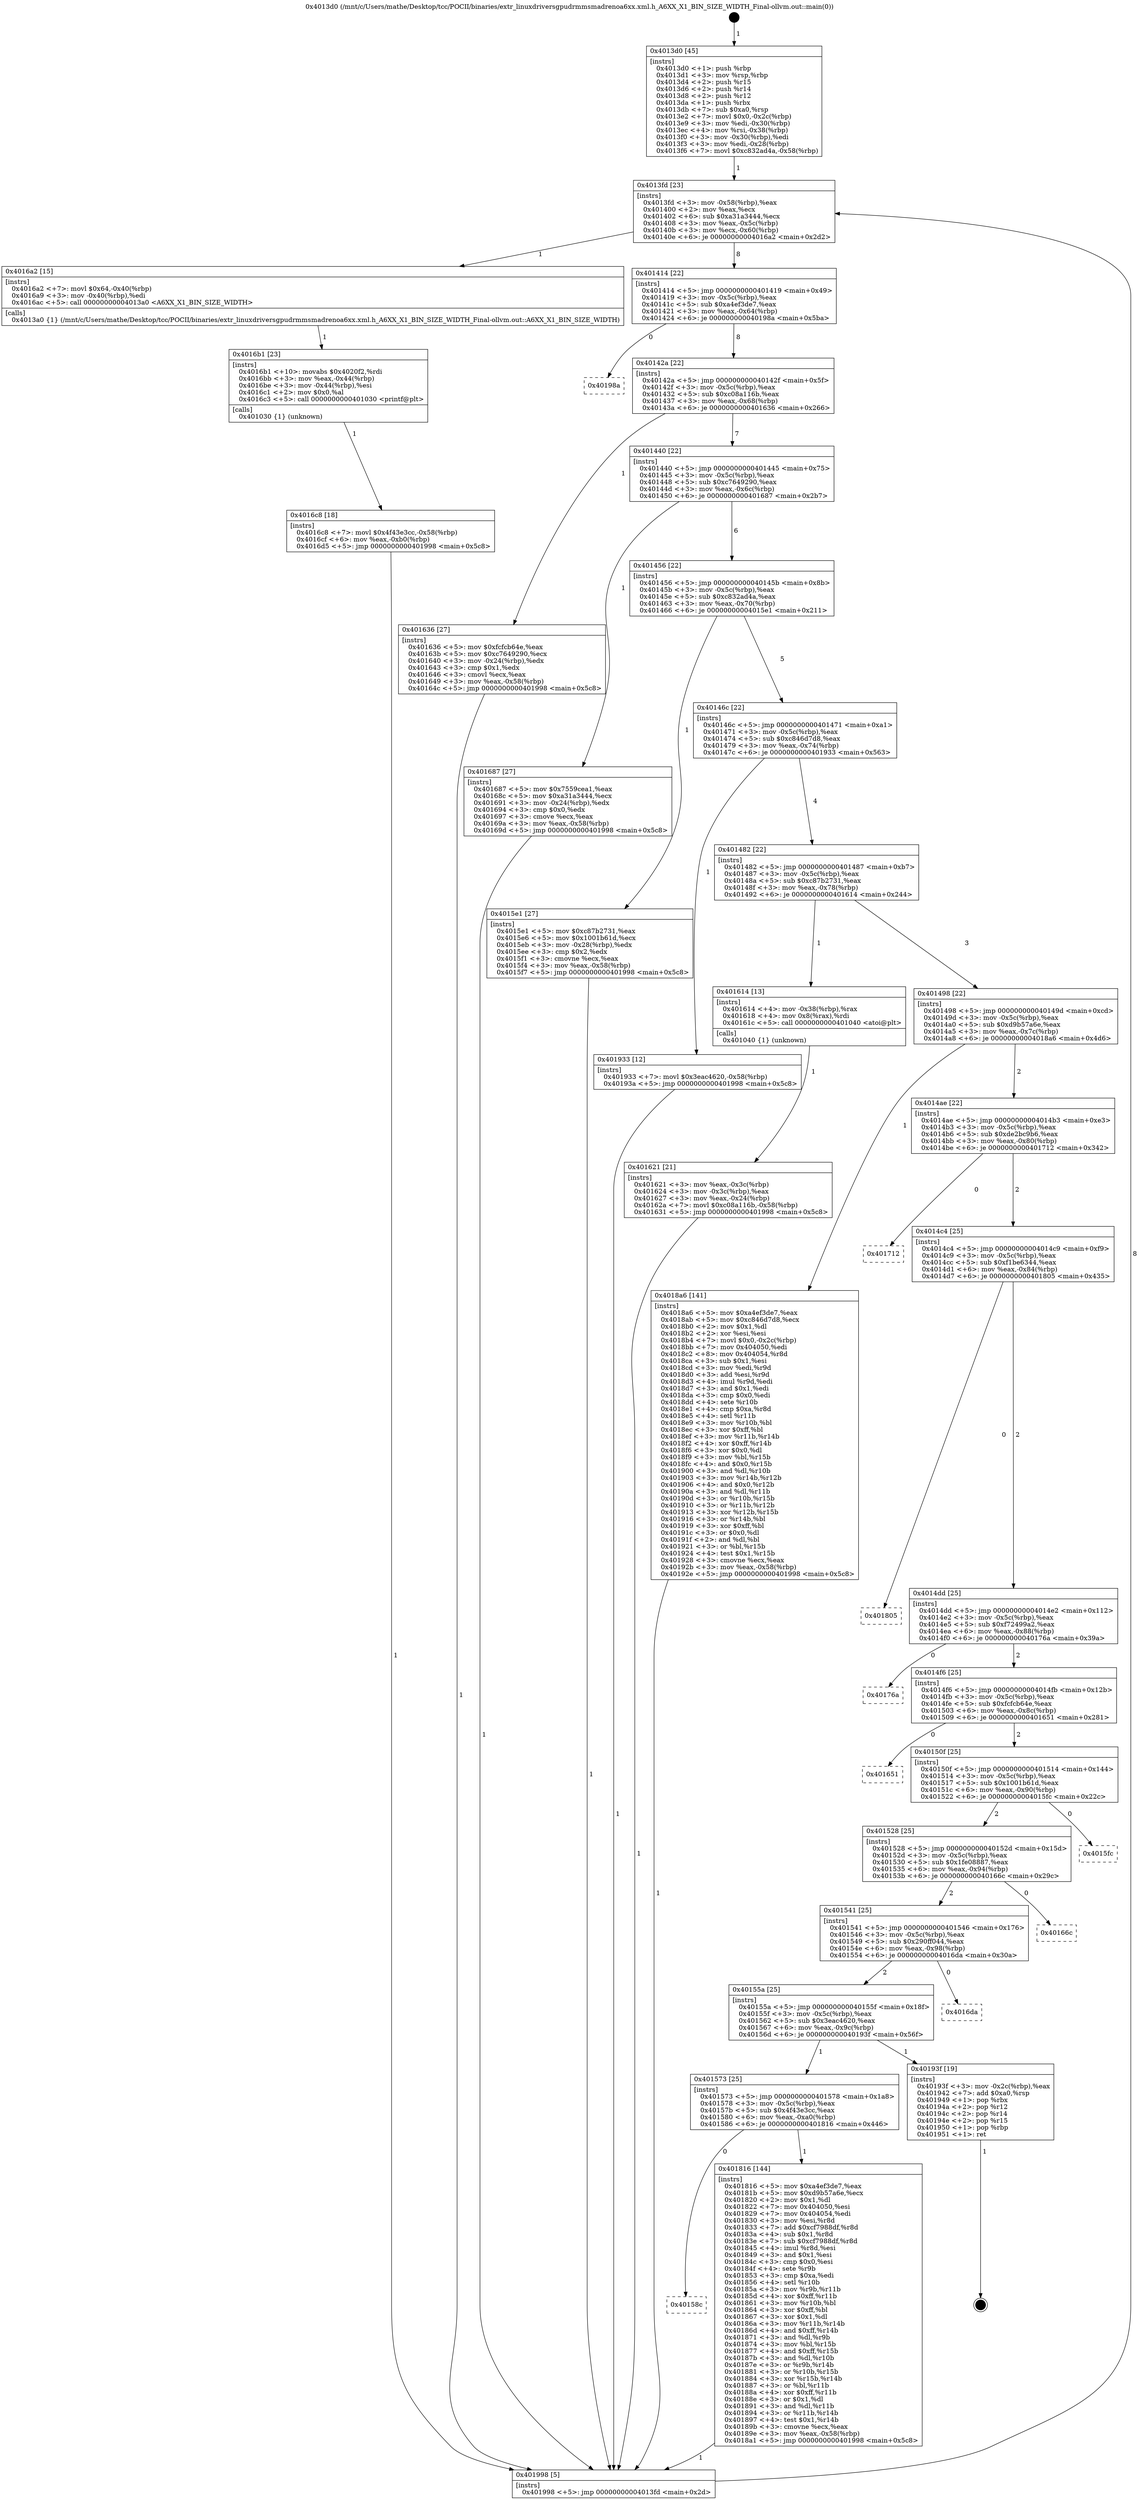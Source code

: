 digraph "0x4013d0" {
  label = "0x4013d0 (/mnt/c/Users/mathe/Desktop/tcc/POCII/binaries/extr_linuxdriversgpudrmmsmadrenoa6xx.xml.h_A6XX_X1_BIN_SIZE_WIDTH_Final-ollvm.out::main(0))"
  labelloc = "t"
  node[shape=record]

  Entry [label="",width=0.3,height=0.3,shape=circle,fillcolor=black,style=filled]
  "0x4013fd" [label="{
     0x4013fd [23]\l
     | [instrs]\l
     &nbsp;&nbsp;0x4013fd \<+3\>: mov -0x58(%rbp),%eax\l
     &nbsp;&nbsp;0x401400 \<+2\>: mov %eax,%ecx\l
     &nbsp;&nbsp;0x401402 \<+6\>: sub $0xa31a3444,%ecx\l
     &nbsp;&nbsp;0x401408 \<+3\>: mov %eax,-0x5c(%rbp)\l
     &nbsp;&nbsp;0x40140b \<+3\>: mov %ecx,-0x60(%rbp)\l
     &nbsp;&nbsp;0x40140e \<+6\>: je 00000000004016a2 \<main+0x2d2\>\l
  }"]
  "0x4016a2" [label="{
     0x4016a2 [15]\l
     | [instrs]\l
     &nbsp;&nbsp;0x4016a2 \<+7\>: movl $0x64,-0x40(%rbp)\l
     &nbsp;&nbsp;0x4016a9 \<+3\>: mov -0x40(%rbp),%edi\l
     &nbsp;&nbsp;0x4016ac \<+5\>: call 00000000004013a0 \<A6XX_X1_BIN_SIZE_WIDTH\>\l
     | [calls]\l
     &nbsp;&nbsp;0x4013a0 \{1\} (/mnt/c/Users/mathe/Desktop/tcc/POCII/binaries/extr_linuxdriversgpudrmmsmadrenoa6xx.xml.h_A6XX_X1_BIN_SIZE_WIDTH_Final-ollvm.out::A6XX_X1_BIN_SIZE_WIDTH)\l
  }"]
  "0x401414" [label="{
     0x401414 [22]\l
     | [instrs]\l
     &nbsp;&nbsp;0x401414 \<+5\>: jmp 0000000000401419 \<main+0x49\>\l
     &nbsp;&nbsp;0x401419 \<+3\>: mov -0x5c(%rbp),%eax\l
     &nbsp;&nbsp;0x40141c \<+5\>: sub $0xa4ef3de7,%eax\l
     &nbsp;&nbsp;0x401421 \<+3\>: mov %eax,-0x64(%rbp)\l
     &nbsp;&nbsp;0x401424 \<+6\>: je 000000000040198a \<main+0x5ba\>\l
  }"]
  Exit [label="",width=0.3,height=0.3,shape=circle,fillcolor=black,style=filled,peripheries=2]
  "0x40198a" [label="{
     0x40198a\l
  }", style=dashed]
  "0x40142a" [label="{
     0x40142a [22]\l
     | [instrs]\l
     &nbsp;&nbsp;0x40142a \<+5\>: jmp 000000000040142f \<main+0x5f\>\l
     &nbsp;&nbsp;0x40142f \<+3\>: mov -0x5c(%rbp),%eax\l
     &nbsp;&nbsp;0x401432 \<+5\>: sub $0xc08a116b,%eax\l
     &nbsp;&nbsp;0x401437 \<+3\>: mov %eax,-0x68(%rbp)\l
     &nbsp;&nbsp;0x40143a \<+6\>: je 0000000000401636 \<main+0x266\>\l
  }"]
  "0x40158c" [label="{
     0x40158c\l
  }", style=dashed]
  "0x401636" [label="{
     0x401636 [27]\l
     | [instrs]\l
     &nbsp;&nbsp;0x401636 \<+5\>: mov $0xfcfcb64e,%eax\l
     &nbsp;&nbsp;0x40163b \<+5\>: mov $0xc7649290,%ecx\l
     &nbsp;&nbsp;0x401640 \<+3\>: mov -0x24(%rbp),%edx\l
     &nbsp;&nbsp;0x401643 \<+3\>: cmp $0x1,%edx\l
     &nbsp;&nbsp;0x401646 \<+3\>: cmovl %ecx,%eax\l
     &nbsp;&nbsp;0x401649 \<+3\>: mov %eax,-0x58(%rbp)\l
     &nbsp;&nbsp;0x40164c \<+5\>: jmp 0000000000401998 \<main+0x5c8\>\l
  }"]
  "0x401440" [label="{
     0x401440 [22]\l
     | [instrs]\l
     &nbsp;&nbsp;0x401440 \<+5\>: jmp 0000000000401445 \<main+0x75\>\l
     &nbsp;&nbsp;0x401445 \<+3\>: mov -0x5c(%rbp),%eax\l
     &nbsp;&nbsp;0x401448 \<+5\>: sub $0xc7649290,%eax\l
     &nbsp;&nbsp;0x40144d \<+3\>: mov %eax,-0x6c(%rbp)\l
     &nbsp;&nbsp;0x401450 \<+6\>: je 0000000000401687 \<main+0x2b7\>\l
  }"]
  "0x401816" [label="{
     0x401816 [144]\l
     | [instrs]\l
     &nbsp;&nbsp;0x401816 \<+5\>: mov $0xa4ef3de7,%eax\l
     &nbsp;&nbsp;0x40181b \<+5\>: mov $0xd9b57a6e,%ecx\l
     &nbsp;&nbsp;0x401820 \<+2\>: mov $0x1,%dl\l
     &nbsp;&nbsp;0x401822 \<+7\>: mov 0x404050,%esi\l
     &nbsp;&nbsp;0x401829 \<+7\>: mov 0x404054,%edi\l
     &nbsp;&nbsp;0x401830 \<+3\>: mov %esi,%r8d\l
     &nbsp;&nbsp;0x401833 \<+7\>: add $0xcf7988df,%r8d\l
     &nbsp;&nbsp;0x40183a \<+4\>: sub $0x1,%r8d\l
     &nbsp;&nbsp;0x40183e \<+7\>: sub $0xcf7988df,%r8d\l
     &nbsp;&nbsp;0x401845 \<+4\>: imul %r8d,%esi\l
     &nbsp;&nbsp;0x401849 \<+3\>: and $0x1,%esi\l
     &nbsp;&nbsp;0x40184c \<+3\>: cmp $0x0,%esi\l
     &nbsp;&nbsp;0x40184f \<+4\>: sete %r9b\l
     &nbsp;&nbsp;0x401853 \<+3\>: cmp $0xa,%edi\l
     &nbsp;&nbsp;0x401856 \<+4\>: setl %r10b\l
     &nbsp;&nbsp;0x40185a \<+3\>: mov %r9b,%r11b\l
     &nbsp;&nbsp;0x40185d \<+4\>: xor $0xff,%r11b\l
     &nbsp;&nbsp;0x401861 \<+3\>: mov %r10b,%bl\l
     &nbsp;&nbsp;0x401864 \<+3\>: xor $0xff,%bl\l
     &nbsp;&nbsp;0x401867 \<+3\>: xor $0x1,%dl\l
     &nbsp;&nbsp;0x40186a \<+3\>: mov %r11b,%r14b\l
     &nbsp;&nbsp;0x40186d \<+4\>: and $0xff,%r14b\l
     &nbsp;&nbsp;0x401871 \<+3\>: and %dl,%r9b\l
     &nbsp;&nbsp;0x401874 \<+3\>: mov %bl,%r15b\l
     &nbsp;&nbsp;0x401877 \<+4\>: and $0xff,%r15b\l
     &nbsp;&nbsp;0x40187b \<+3\>: and %dl,%r10b\l
     &nbsp;&nbsp;0x40187e \<+3\>: or %r9b,%r14b\l
     &nbsp;&nbsp;0x401881 \<+3\>: or %r10b,%r15b\l
     &nbsp;&nbsp;0x401884 \<+3\>: xor %r15b,%r14b\l
     &nbsp;&nbsp;0x401887 \<+3\>: or %bl,%r11b\l
     &nbsp;&nbsp;0x40188a \<+4\>: xor $0xff,%r11b\l
     &nbsp;&nbsp;0x40188e \<+3\>: or $0x1,%dl\l
     &nbsp;&nbsp;0x401891 \<+3\>: and %dl,%r11b\l
     &nbsp;&nbsp;0x401894 \<+3\>: or %r11b,%r14b\l
     &nbsp;&nbsp;0x401897 \<+4\>: test $0x1,%r14b\l
     &nbsp;&nbsp;0x40189b \<+3\>: cmovne %ecx,%eax\l
     &nbsp;&nbsp;0x40189e \<+3\>: mov %eax,-0x58(%rbp)\l
     &nbsp;&nbsp;0x4018a1 \<+5\>: jmp 0000000000401998 \<main+0x5c8\>\l
  }"]
  "0x401687" [label="{
     0x401687 [27]\l
     | [instrs]\l
     &nbsp;&nbsp;0x401687 \<+5\>: mov $0x7559cea1,%eax\l
     &nbsp;&nbsp;0x40168c \<+5\>: mov $0xa31a3444,%ecx\l
     &nbsp;&nbsp;0x401691 \<+3\>: mov -0x24(%rbp),%edx\l
     &nbsp;&nbsp;0x401694 \<+3\>: cmp $0x0,%edx\l
     &nbsp;&nbsp;0x401697 \<+3\>: cmove %ecx,%eax\l
     &nbsp;&nbsp;0x40169a \<+3\>: mov %eax,-0x58(%rbp)\l
     &nbsp;&nbsp;0x40169d \<+5\>: jmp 0000000000401998 \<main+0x5c8\>\l
  }"]
  "0x401456" [label="{
     0x401456 [22]\l
     | [instrs]\l
     &nbsp;&nbsp;0x401456 \<+5\>: jmp 000000000040145b \<main+0x8b\>\l
     &nbsp;&nbsp;0x40145b \<+3\>: mov -0x5c(%rbp),%eax\l
     &nbsp;&nbsp;0x40145e \<+5\>: sub $0xc832ad4a,%eax\l
     &nbsp;&nbsp;0x401463 \<+3\>: mov %eax,-0x70(%rbp)\l
     &nbsp;&nbsp;0x401466 \<+6\>: je 00000000004015e1 \<main+0x211\>\l
  }"]
  "0x401573" [label="{
     0x401573 [25]\l
     | [instrs]\l
     &nbsp;&nbsp;0x401573 \<+5\>: jmp 0000000000401578 \<main+0x1a8\>\l
     &nbsp;&nbsp;0x401578 \<+3\>: mov -0x5c(%rbp),%eax\l
     &nbsp;&nbsp;0x40157b \<+5\>: sub $0x4f43e3cc,%eax\l
     &nbsp;&nbsp;0x401580 \<+6\>: mov %eax,-0xa0(%rbp)\l
     &nbsp;&nbsp;0x401586 \<+6\>: je 0000000000401816 \<main+0x446\>\l
  }"]
  "0x4015e1" [label="{
     0x4015e1 [27]\l
     | [instrs]\l
     &nbsp;&nbsp;0x4015e1 \<+5\>: mov $0xc87b2731,%eax\l
     &nbsp;&nbsp;0x4015e6 \<+5\>: mov $0x1001b61d,%ecx\l
     &nbsp;&nbsp;0x4015eb \<+3\>: mov -0x28(%rbp),%edx\l
     &nbsp;&nbsp;0x4015ee \<+3\>: cmp $0x2,%edx\l
     &nbsp;&nbsp;0x4015f1 \<+3\>: cmovne %ecx,%eax\l
     &nbsp;&nbsp;0x4015f4 \<+3\>: mov %eax,-0x58(%rbp)\l
     &nbsp;&nbsp;0x4015f7 \<+5\>: jmp 0000000000401998 \<main+0x5c8\>\l
  }"]
  "0x40146c" [label="{
     0x40146c [22]\l
     | [instrs]\l
     &nbsp;&nbsp;0x40146c \<+5\>: jmp 0000000000401471 \<main+0xa1\>\l
     &nbsp;&nbsp;0x401471 \<+3\>: mov -0x5c(%rbp),%eax\l
     &nbsp;&nbsp;0x401474 \<+5\>: sub $0xc846d7d8,%eax\l
     &nbsp;&nbsp;0x401479 \<+3\>: mov %eax,-0x74(%rbp)\l
     &nbsp;&nbsp;0x40147c \<+6\>: je 0000000000401933 \<main+0x563\>\l
  }"]
  "0x401998" [label="{
     0x401998 [5]\l
     | [instrs]\l
     &nbsp;&nbsp;0x401998 \<+5\>: jmp 00000000004013fd \<main+0x2d\>\l
  }"]
  "0x4013d0" [label="{
     0x4013d0 [45]\l
     | [instrs]\l
     &nbsp;&nbsp;0x4013d0 \<+1\>: push %rbp\l
     &nbsp;&nbsp;0x4013d1 \<+3\>: mov %rsp,%rbp\l
     &nbsp;&nbsp;0x4013d4 \<+2\>: push %r15\l
     &nbsp;&nbsp;0x4013d6 \<+2\>: push %r14\l
     &nbsp;&nbsp;0x4013d8 \<+2\>: push %r12\l
     &nbsp;&nbsp;0x4013da \<+1\>: push %rbx\l
     &nbsp;&nbsp;0x4013db \<+7\>: sub $0xa0,%rsp\l
     &nbsp;&nbsp;0x4013e2 \<+7\>: movl $0x0,-0x2c(%rbp)\l
     &nbsp;&nbsp;0x4013e9 \<+3\>: mov %edi,-0x30(%rbp)\l
     &nbsp;&nbsp;0x4013ec \<+4\>: mov %rsi,-0x38(%rbp)\l
     &nbsp;&nbsp;0x4013f0 \<+3\>: mov -0x30(%rbp),%edi\l
     &nbsp;&nbsp;0x4013f3 \<+3\>: mov %edi,-0x28(%rbp)\l
     &nbsp;&nbsp;0x4013f6 \<+7\>: movl $0xc832ad4a,-0x58(%rbp)\l
  }"]
  "0x40193f" [label="{
     0x40193f [19]\l
     | [instrs]\l
     &nbsp;&nbsp;0x40193f \<+3\>: mov -0x2c(%rbp),%eax\l
     &nbsp;&nbsp;0x401942 \<+7\>: add $0xa0,%rsp\l
     &nbsp;&nbsp;0x401949 \<+1\>: pop %rbx\l
     &nbsp;&nbsp;0x40194a \<+2\>: pop %r12\l
     &nbsp;&nbsp;0x40194c \<+2\>: pop %r14\l
     &nbsp;&nbsp;0x40194e \<+2\>: pop %r15\l
     &nbsp;&nbsp;0x401950 \<+1\>: pop %rbp\l
     &nbsp;&nbsp;0x401951 \<+1\>: ret\l
  }"]
  "0x401933" [label="{
     0x401933 [12]\l
     | [instrs]\l
     &nbsp;&nbsp;0x401933 \<+7\>: movl $0x3eac4620,-0x58(%rbp)\l
     &nbsp;&nbsp;0x40193a \<+5\>: jmp 0000000000401998 \<main+0x5c8\>\l
  }"]
  "0x401482" [label="{
     0x401482 [22]\l
     | [instrs]\l
     &nbsp;&nbsp;0x401482 \<+5\>: jmp 0000000000401487 \<main+0xb7\>\l
     &nbsp;&nbsp;0x401487 \<+3\>: mov -0x5c(%rbp),%eax\l
     &nbsp;&nbsp;0x40148a \<+5\>: sub $0xc87b2731,%eax\l
     &nbsp;&nbsp;0x40148f \<+3\>: mov %eax,-0x78(%rbp)\l
     &nbsp;&nbsp;0x401492 \<+6\>: je 0000000000401614 \<main+0x244\>\l
  }"]
  "0x40155a" [label="{
     0x40155a [25]\l
     | [instrs]\l
     &nbsp;&nbsp;0x40155a \<+5\>: jmp 000000000040155f \<main+0x18f\>\l
     &nbsp;&nbsp;0x40155f \<+3\>: mov -0x5c(%rbp),%eax\l
     &nbsp;&nbsp;0x401562 \<+5\>: sub $0x3eac4620,%eax\l
     &nbsp;&nbsp;0x401567 \<+6\>: mov %eax,-0x9c(%rbp)\l
     &nbsp;&nbsp;0x40156d \<+6\>: je 000000000040193f \<main+0x56f\>\l
  }"]
  "0x401614" [label="{
     0x401614 [13]\l
     | [instrs]\l
     &nbsp;&nbsp;0x401614 \<+4\>: mov -0x38(%rbp),%rax\l
     &nbsp;&nbsp;0x401618 \<+4\>: mov 0x8(%rax),%rdi\l
     &nbsp;&nbsp;0x40161c \<+5\>: call 0000000000401040 \<atoi@plt\>\l
     | [calls]\l
     &nbsp;&nbsp;0x401040 \{1\} (unknown)\l
  }"]
  "0x401498" [label="{
     0x401498 [22]\l
     | [instrs]\l
     &nbsp;&nbsp;0x401498 \<+5\>: jmp 000000000040149d \<main+0xcd\>\l
     &nbsp;&nbsp;0x40149d \<+3\>: mov -0x5c(%rbp),%eax\l
     &nbsp;&nbsp;0x4014a0 \<+5\>: sub $0xd9b57a6e,%eax\l
     &nbsp;&nbsp;0x4014a5 \<+3\>: mov %eax,-0x7c(%rbp)\l
     &nbsp;&nbsp;0x4014a8 \<+6\>: je 00000000004018a6 \<main+0x4d6\>\l
  }"]
  "0x401621" [label="{
     0x401621 [21]\l
     | [instrs]\l
     &nbsp;&nbsp;0x401621 \<+3\>: mov %eax,-0x3c(%rbp)\l
     &nbsp;&nbsp;0x401624 \<+3\>: mov -0x3c(%rbp),%eax\l
     &nbsp;&nbsp;0x401627 \<+3\>: mov %eax,-0x24(%rbp)\l
     &nbsp;&nbsp;0x40162a \<+7\>: movl $0xc08a116b,-0x58(%rbp)\l
     &nbsp;&nbsp;0x401631 \<+5\>: jmp 0000000000401998 \<main+0x5c8\>\l
  }"]
  "0x4016b1" [label="{
     0x4016b1 [23]\l
     | [instrs]\l
     &nbsp;&nbsp;0x4016b1 \<+10\>: movabs $0x4020f2,%rdi\l
     &nbsp;&nbsp;0x4016bb \<+3\>: mov %eax,-0x44(%rbp)\l
     &nbsp;&nbsp;0x4016be \<+3\>: mov -0x44(%rbp),%esi\l
     &nbsp;&nbsp;0x4016c1 \<+2\>: mov $0x0,%al\l
     &nbsp;&nbsp;0x4016c3 \<+5\>: call 0000000000401030 \<printf@plt\>\l
     | [calls]\l
     &nbsp;&nbsp;0x401030 \{1\} (unknown)\l
  }"]
  "0x4016c8" [label="{
     0x4016c8 [18]\l
     | [instrs]\l
     &nbsp;&nbsp;0x4016c8 \<+7\>: movl $0x4f43e3cc,-0x58(%rbp)\l
     &nbsp;&nbsp;0x4016cf \<+6\>: mov %eax,-0xb0(%rbp)\l
     &nbsp;&nbsp;0x4016d5 \<+5\>: jmp 0000000000401998 \<main+0x5c8\>\l
  }"]
  "0x4016da" [label="{
     0x4016da\l
  }", style=dashed]
  "0x4018a6" [label="{
     0x4018a6 [141]\l
     | [instrs]\l
     &nbsp;&nbsp;0x4018a6 \<+5\>: mov $0xa4ef3de7,%eax\l
     &nbsp;&nbsp;0x4018ab \<+5\>: mov $0xc846d7d8,%ecx\l
     &nbsp;&nbsp;0x4018b0 \<+2\>: mov $0x1,%dl\l
     &nbsp;&nbsp;0x4018b2 \<+2\>: xor %esi,%esi\l
     &nbsp;&nbsp;0x4018b4 \<+7\>: movl $0x0,-0x2c(%rbp)\l
     &nbsp;&nbsp;0x4018bb \<+7\>: mov 0x404050,%edi\l
     &nbsp;&nbsp;0x4018c2 \<+8\>: mov 0x404054,%r8d\l
     &nbsp;&nbsp;0x4018ca \<+3\>: sub $0x1,%esi\l
     &nbsp;&nbsp;0x4018cd \<+3\>: mov %edi,%r9d\l
     &nbsp;&nbsp;0x4018d0 \<+3\>: add %esi,%r9d\l
     &nbsp;&nbsp;0x4018d3 \<+4\>: imul %r9d,%edi\l
     &nbsp;&nbsp;0x4018d7 \<+3\>: and $0x1,%edi\l
     &nbsp;&nbsp;0x4018da \<+3\>: cmp $0x0,%edi\l
     &nbsp;&nbsp;0x4018dd \<+4\>: sete %r10b\l
     &nbsp;&nbsp;0x4018e1 \<+4\>: cmp $0xa,%r8d\l
     &nbsp;&nbsp;0x4018e5 \<+4\>: setl %r11b\l
     &nbsp;&nbsp;0x4018e9 \<+3\>: mov %r10b,%bl\l
     &nbsp;&nbsp;0x4018ec \<+3\>: xor $0xff,%bl\l
     &nbsp;&nbsp;0x4018ef \<+3\>: mov %r11b,%r14b\l
     &nbsp;&nbsp;0x4018f2 \<+4\>: xor $0xff,%r14b\l
     &nbsp;&nbsp;0x4018f6 \<+3\>: xor $0x0,%dl\l
     &nbsp;&nbsp;0x4018f9 \<+3\>: mov %bl,%r15b\l
     &nbsp;&nbsp;0x4018fc \<+4\>: and $0x0,%r15b\l
     &nbsp;&nbsp;0x401900 \<+3\>: and %dl,%r10b\l
     &nbsp;&nbsp;0x401903 \<+3\>: mov %r14b,%r12b\l
     &nbsp;&nbsp;0x401906 \<+4\>: and $0x0,%r12b\l
     &nbsp;&nbsp;0x40190a \<+3\>: and %dl,%r11b\l
     &nbsp;&nbsp;0x40190d \<+3\>: or %r10b,%r15b\l
     &nbsp;&nbsp;0x401910 \<+3\>: or %r11b,%r12b\l
     &nbsp;&nbsp;0x401913 \<+3\>: xor %r12b,%r15b\l
     &nbsp;&nbsp;0x401916 \<+3\>: or %r14b,%bl\l
     &nbsp;&nbsp;0x401919 \<+3\>: xor $0xff,%bl\l
     &nbsp;&nbsp;0x40191c \<+3\>: or $0x0,%dl\l
     &nbsp;&nbsp;0x40191f \<+2\>: and %dl,%bl\l
     &nbsp;&nbsp;0x401921 \<+3\>: or %bl,%r15b\l
     &nbsp;&nbsp;0x401924 \<+4\>: test $0x1,%r15b\l
     &nbsp;&nbsp;0x401928 \<+3\>: cmovne %ecx,%eax\l
     &nbsp;&nbsp;0x40192b \<+3\>: mov %eax,-0x58(%rbp)\l
     &nbsp;&nbsp;0x40192e \<+5\>: jmp 0000000000401998 \<main+0x5c8\>\l
  }"]
  "0x4014ae" [label="{
     0x4014ae [22]\l
     | [instrs]\l
     &nbsp;&nbsp;0x4014ae \<+5\>: jmp 00000000004014b3 \<main+0xe3\>\l
     &nbsp;&nbsp;0x4014b3 \<+3\>: mov -0x5c(%rbp),%eax\l
     &nbsp;&nbsp;0x4014b6 \<+5\>: sub $0xde2bc9b6,%eax\l
     &nbsp;&nbsp;0x4014bb \<+3\>: mov %eax,-0x80(%rbp)\l
     &nbsp;&nbsp;0x4014be \<+6\>: je 0000000000401712 \<main+0x342\>\l
  }"]
  "0x401541" [label="{
     0x401541 [25]\l
     | [instrs]\l
     &nbsp;&nbsp;0x401541 \<+5\>: jmp 0000000000401546 \<main+0x176\>\l
     &nbsp;&nbsp;0x401546 \<+3\>: mov -0x5c(%rbp),%eax\l
     &nbsp;&nbsp;0x401549 \<+5\>: sub $0x290ff044,%eax\l
     &nbsp;&nbsp;0x40154e \<+6\>: mov %eax,-0x98(%rbp)\l
     &nbsp;&nbsp;0x401554 \<+6\>: je 00000000004016da \<main+0x30a\>\l
  }"]
  "0x401712" [label="{
     0x401712\l
  }", style=dashed]
  "0x4014c4" [label="{
     0x4014c4 [25]\l
     | [instrs]\l
     &nbsp;&nbsp;0x4014c4 \<+5\>: jmp 00000000004014c9 \<main+0xf9\>\l
     &nbsp;&nbsp;0x4014c9 \<+3\>: mov -0x5c(%rbp),%eax\l
     &nbsp;&nbsp;0x4014cc \<+5\>: sub $0xf1be6344,%eax\l
     &nbsp;&nbsp;0x4014d1 \<+6\>: mov %eax,-0x84(%rbp)\l
     &nbsp;&nbsp;0x4014d7 \<+6\>: je 0000000000401805 \<main+0x435\>\l
  }"]
  "0x40166c" [label="{
     0x40166c\l
  }", style=dashed]
  "0x401805" [label="{
     0x401805\l
  }", style=dashed]
  "0x4014dd" [label="{
     0x4014dd [25]\l
     | [instrs]\l
     &nbsp;&nbsp;0x4014dd \<+5\>: jmp 00000000004014e2 \<main+0x112\>\l
     &nbsp;&nbsp;0x4014e2 \<+3\>: mov -0x5c(%rbp),%eax\l
     &nbsp;&nbsp;0x4014e5 \<+5\>: sub $0xf72499a2,%eax\l
     &nbsp;&nbsp;0x4014ea \<+6\>: mov %eax,-0x88(%rbp)\l
     &nbsp;&nbsp;0x4014f0 \<+6\>: je 000000000040176a \<main+0x39a\>\l
  }"]
  "0x401528" [label="{
     0x401528 [25]\l
     | [instrs]\l
     &nbsp;&nbsp;0x401528 \<+5\>: jmp 000000000040152d \<main+0x15d\>\l
     &nbsp;&nbsp;0x40152d \<+3\>: mov -0x5c(%rbp),%eax\l
     &nbsp;&nbsp;0x401530 \<+5\>: sub $0x1fe08887,%eax\l
     &nbsp;&nbsp;0x401535 \<+6\>: mov %eax,-0x94(%rbp)\l
     &nbsp;&nbsp;0x40153b \<+6\>: je 000000000040166c \<main+0x29c\>\l
  }"]
  "0x40176a" [label="{
     0x40176a\l
  }", style=dashed]
  "0x4014f6" [label="{
     0x4014f6 [25]\l
     | [instrs]\l
     &nbsp;&nbsp;0x4014f6 \<+5\>: jmp 00000000004014fb \<main+0x12b\>\l
     &nbsp;&nbsp;0x4014fb \<+3\>: mov -0x5c(%rbp),%eax\l
     &nbsp;&nbsp;0x4014fe \<+5\>: sub $0xfcfcb64e,%eax\l
     &nbsp;&nbsp;0x401503 \<+6\>: mov %eax,-0x8c(%rbp)\l
     &nbsp;&nbsp;0x401509 \<+6\>: je 0000000000401651 \<main+0x281\>\l
  }"]
  "0x4015fc" [label="{
     0x4015fc\l
  }", style=dashed]
  "0x401651" [label="{
     0x401651\l
  }", style=dashed]
  "0x40150f" [label="{
     0x40150f [25]\l
     | [instrs]\l
     &nbsp;&nbsp;0x40150f \<+5\>: jmp 0000000000401514 \<main+0x144\>\l
     &nbsp;&nbsp;0x401514 \<+3\>: mov -0x5c(%rbp),%eax\l
     &nbsp;&nbsp;0x401517 \<+5\>: sub $0x1001b61d,%eax\l
     &nbsp;&nbsp;0x40151c \<+6\>: mov %eax,-0x90(%rbp)\l
     &nbsp;&nbsp;0x401522 \<+6\>: je 00000000004015fc \<main+0x22c\>\l
  }"]
  Entry -> "0x4013d0" [label=" 1"]
  "0x4013fd" -> "0x4016a2" [label=" 1"]
  "0x4013fd" -> "0x401414" [label=" 8"]
  "0x40193f" -> Exit [label=" 1"]
  "0x401414" -> "0x40198a" [label=" 0"]
  "0x401414" -> "0x40142a" [label=" 8"]
  "0x401933" -> "0x401998" [label=" 1"]
  "0x40142a" -> "0x401636" [label=" 1"]
  "0x40142a" -> "0x401440" [label=" 7"]
  "0x4018a6" -> "0x401998" [label=" 1"]
  "0x401440" -> "0x401687" [label=" 1"]
  "0x401440" -> "0x401456" [label=" 6"]
  "0x401816" -> "0x401998" [label=" 1"]
  "0x401456" -> "0x4015e1" [label=" 1"]
  "0x401456" -> "0x40146c" [label=" 5"]
  "0x4015e1" -> "0x401998" [label=" 1"]
  "0x4013d0" -> "0x4013fd" [label=" 1"]
  "0x401998" -> "0x4013fd" [label=" 8"]
  "0x401573" -> "0x401816" [label=" 1"]
  "0x40146c" -> "0x401933" [label=" 1"]
  "0x40146c" -> "0x401482" [label=" 4"]
  "0x401573" -> "0x40158c" [label=" 0"]
  "0x401482" -> "0x401614" [label=" 1"]
  "0x401482" -> "0x401498" [label=" 3"]
  "0x401614" -> "0x401621" [label=" 1"]
  "0x401621" -> "0x401998" [label=" 1"]
  "0x401636" -> "0x401998" [label=" 1"]
  "0x401687" -> "0x401998" [label=" 1"]
  "0x4016a2" -> "0x4016b1" [label=" 1"]
  "0x4016b1" -> "0x4016c8" [label=" 1"]
  "0x4016c8" -> "0x401998" [label=" 1"]
  "0x40155a" -> "0x40193f" [label=" 1"]
  "0x401498" -> "0x4018a6" [label=" 1"]
  "0x401498" -> "0x4014ae" [label=" 2"]
  "0x40155a" -> "0x401573" [label=" 1"]
  "0x4014ae" -> "0x401712" [label=" 0"]
  "0x4014ae" -> "0x4014c4" [label=" 2"]
  "0x401541" -> "0x4016da" [label=" 0"]
  "0x4014c4" -> "0x401805" [label=" 0"]
  "0x4014c4" -> "0x4014dd" [label=" 2"]
  "0x401541" -> "0x40155a" [label=" 2"]
  "0x4014dd" -> "0x40176a" [label=" 0"]
  "0x4014dd" -> "0x4014f6" [label=" 2"]
  "0x401528" -> "0x40166c" [label=" 0"]
  "0x4014f6" -> "0x401651" [label=" 0"]
  "0x4014f6" -> "0x40150f" [label=" 2"]
  "0x401528" -> "0x401541" [label=" 2"]
  "0x40150f" -> "0x4015fc" [label=" 0"]
  "0x40150f" -> "0x401528" [label=" 2"]
}
